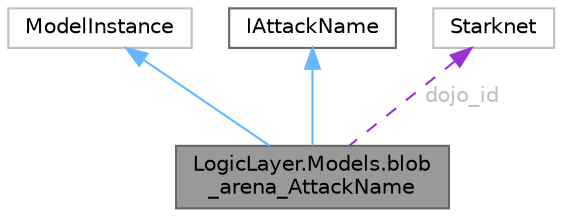 digraph "LogicLayer.Models.blob_arena_AttackName"
{
 // LATEX_PDF_SIZE
  bgcolor="transparent";
  edge [fontname=Helvetica,fontsize=10,labelfontname=Helvetica,labelfontsize=10];
  node [fontname=Helvetica,fontsize=10,shape=box,height=0.2,width=0.4];
  Node1 [id="Node000001",label="LogicLayer.Models.blob\l_arena_AttackName",height=0.2,width=0.4,color="gray40", fillcolor="grey60", style="filled", fontcolor="black",tooltip="Dojo Event, Mappging of attack id to name given off chain. This model can be found in the staticDataM..."];
  Node2 -> Node1 [id="edge1_Node000001_Node000002",dir="back",color="steelblue1",style="solid",tooltip=" "];
  Node2 [id="Node000002",label="ModelInstance",height=0.2,width=0.4,color="grey75", fillcolor="white", style="filled",tooltip=" "];
  Node3 -> Node1 [id="edge2_Node000001_Node000003",dir="back",color="steelblue1",style="solid",tooltip=" "];
  Node3 [id="Node000003",label="IAttackName",height=0.2,width=0.4,color="gray40", fillcolor="white", style="filled",URL="$interface_logic_layer_1_1_models_1_1_i_attack_name.html",tooltip="Pretty sure its not used as its hardcoded now."];
  Node4 -> Node1 [id="edge3_Node000001_Node000004",dir="back",color="darkorchid3",style="dashed",tooltip=" ",label=" dojo_id",fontcolor="grey" ];
  Node4 [id="Node000004",label="Starknet",height=0.2,width=0.4,color="grey75", fillcolor="white", style="filled",tooltip=" "];
}
